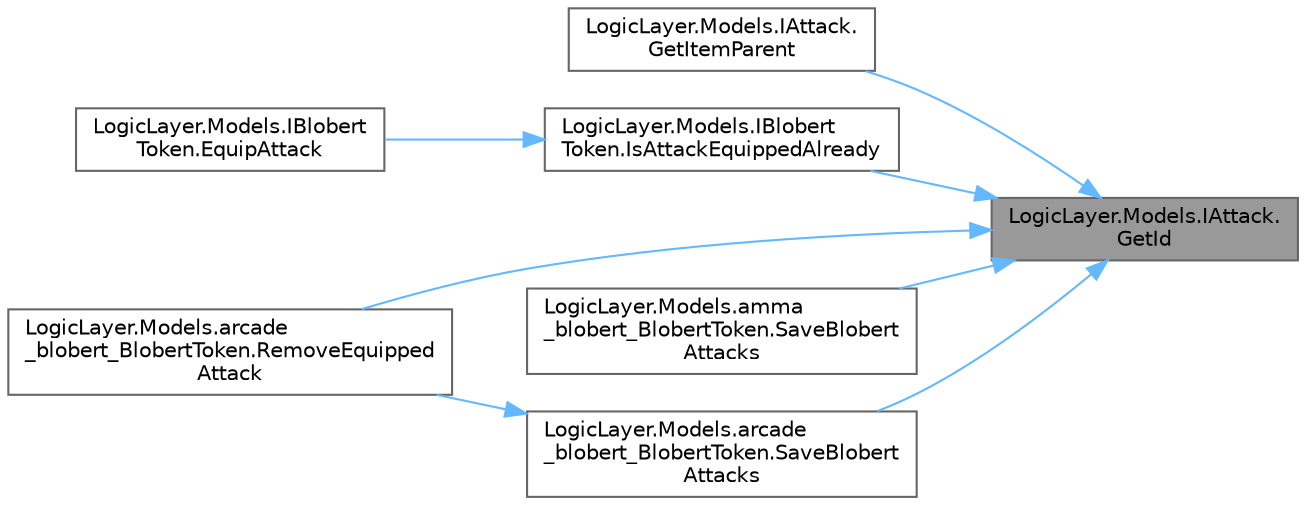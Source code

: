 digraph "LogicLayer.Models.IAttack.GetId"
{
 // LATEX_PDF_SIZE
  bgcolor="transparent";
  edge [fontname=Helvetica,fontsize=10,labelfontname=Helvetica,labelfontsize=10];
  node [fontname=Helvetica,fontsize=10,shape=box,height=0.2,width=0.4];
  rankdir="RL";
  Node1 [id="Node000001",label="LogicLayer.Models.IAttack.\lGetId",height=0.2,width=0.4,color="gray40", fillcolor="grey60", style="filled", fontcolor="black",tooltip="Retrieves the unique ID of the attack."];
  Node1 -> Node2 [id="edge1_Node000001_Node000002",dir="back",color="steelblue1",style="solid",tooltip=" "];
  Node2 [id="Node000002",label="LogicLayer.Models.IAttack.\lGetItemParent",height=0.2,width=0.4,color="grey40", fillcolor="white", style="filled",URL="$interface_logic_layer_1_1_models_1_1_i_attack.html#a39157ff4ca5ca5ac8d39bf06e4c88b84",tooltip="Retrieves the parent item ID associated with the attack."];
  Node1 -> Node3 [id="edge2_Node000001_Node000003",dir="back",color="steelblue1",style="solid",tooltip=" "];
  Node3 [id="Node000003",label="LogicLayer.Models.IBlobert\lToken.IsAttackEquippedAlready",height=0.2,width=0.4,color="grey40", fillcolor="white", style="filled",URL="$interface_logic_layer_1_1_models_1_1_i_blobert_token.html#a3045ca7bd24a7e37144e1f458a8f219c",tooltip="Checks if the specified attack is already equipped."];
  Node3 -> Node4 [id="edge3_Node000003_Node000004",dir="back",color="steelblue1",style="solid",tooltip=" "];
  Node4 [id="Node000004",label="LogicLayer.Models.IBlobert\lToken.EquipAttack",height=0.2,width=0.4,color="grey40", fillcolor="white", style="filled",URL="$interface_logic_layer_1_1_models_1_1_i_blobert_token.html#ad9ad3d93c5622d1e838c867559459523",tooltip="Attempts to equip the specified attack to the Blobert."];
  Node1 -> Node5 [id="edge4_Node000001_Node000005",dir="back",color="steelblue1",style="solid",tooltip=" "];
  Node5 [id="Node000005",label="LogicLayer.Models.arcade\l_blobert_BlobertToken.RemoveEquipped\lAttack",height=0.2,width=0.4,color="grey40", fillcolor="white", style="filled",URL="$class_logic_layer_1_1_models_1_1arcade__blobert___blobert_token.html#ad3c79b8f2bfcb4892d3082e4254c99a7",tooltip="Removes the specified equipped attack from the Blobert."];
  Node1 -> Node6 [id="edge5_Node000001_Node000006",dir="back",color="steelblue1",style="solid",tooltip=" "];
  Node6 [id="Node000006",label="LogicLayer.Models.amma\l_blobert_BlobertToken.SaveBlobert\lAttacks",height=0.2,width=0.4,color="grey40", fillcolor="white", style="filled",URL="$class_logic_layer_1_1_models_1_1amma__blobert___blobert_token.html#a0a04ffdaf06abb50f2d3fd374f817a7e",tooltip="Saves the specified attack to the Blobert equipped attacks."];
  Node1 -> Node7 [id="edge6_Node000001_Node000007",dir="back",color="steelblue1",style="solid",tooltip=" "];
  Node7 [id="Node000007",label="LogicLayer.Models.arcade\l_blobert_BlobertToken.SaveBlobert\lAttacks",height=0.2,width=0.4,color="grey40", fillcolor="white", style="filled",URL="$class_logic_layer_1_1_models_1_1arcade__blobert___blobert_token.html#a7e7b49b252bbeebebcd72966cb0be937",tooltip="Saves the specified attack to the Blobert equipped attacks."];
  Node7 -> Node5 [id="edge7_Node000007_Node000005",dir="back",color="steelblue1",style="solid",tooltip=" "];
}
